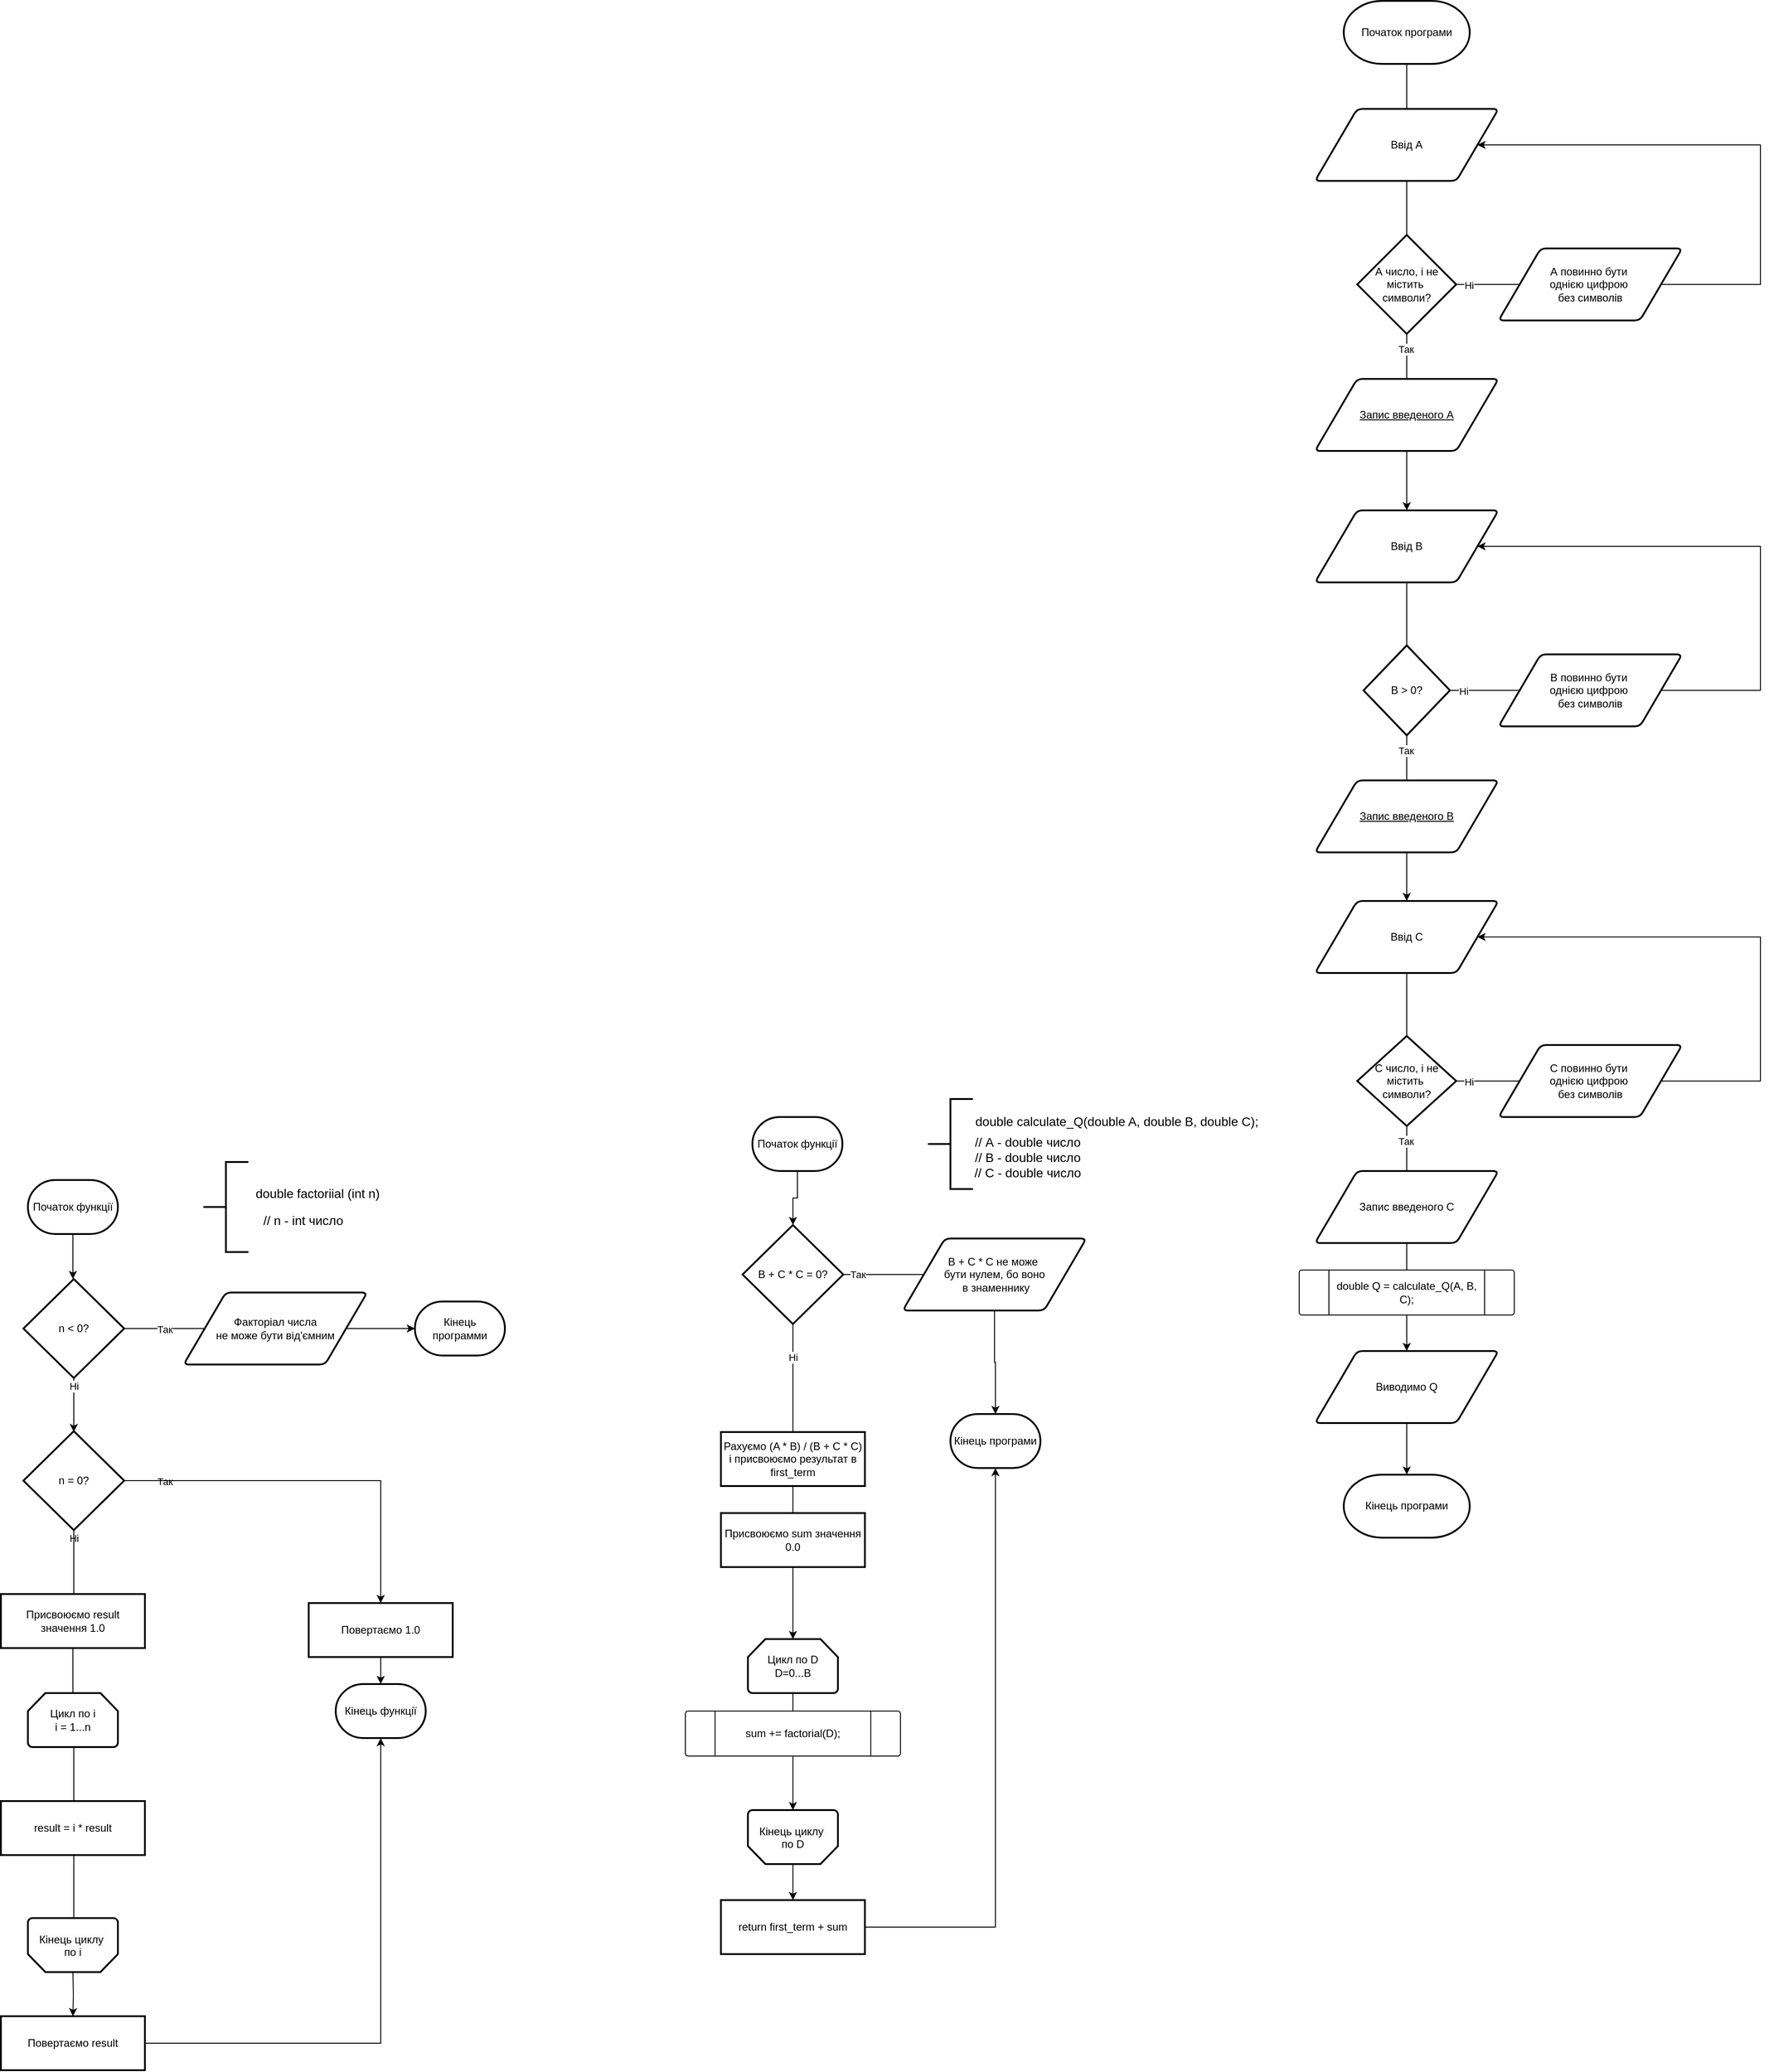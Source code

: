 <mxfile version="26.0.16" pages="2">
  <diagram name="Страница — 1" id="iO0HGuXwTPH4etKMsPex">
    <mxGraphModel dx="3154" dy="1915" grid="1" gridSize="10" guides="1" tooltips="1" connect="1" arrows="1" fold="1" page="1" pageScale="1" pageWidth="827" pageHeight="1169" math="0" shadow="0">
      <root>
        <mxCell id="0" />
        <mxCell id="1" parent="0" />
        <mxCell id="IOi2zT9lRNZSFX4Smpka-19" value="" style="edgeStyle=orthogonalEdgeStyle;rounded=0;orthogonalLoop=1;jettySize=auto;html=1;entryX=0.5;entryY=0;entryDx=0;entryDy=0;endArrow=none;startFill=0;" edge="1" parent="1" source="IOi2zT9lRNZSFX4Smpka-5" target="IOi2zT9lRNZSFX4Smpka-7">
          <mxGeometry relative="1" as="geometry" />
        </mxCell>
        <mxCell id="IOi2zT9lRNZSFX4Smpka-5" value="Початок програми" style="strokeWidth=2;html=1;shape=mxgraph.flowchart.terminator;whiteSpace=wrap;" vertex="1" parent="1">
          <mxGeometry x="262" y="-1150" width="140" height="70" as="geometry" />
        </mxCell>
        <mxCell id="IOi2zT9lRNZSFX4Smpka-7" value="Ввід А" style="shape=parallelogram;html=1;strokeWidth=2;perimeter=parallelogramPerimeter;whiteSpace=wrap;rounded=1;arcSize=12;size=0.23;" vertex="1" parent="1">
          <mxGeometry x="230" y="-1030" width="204" height="80" as="geometry" />
        </mxCell>
        <mxCell id="IOi2zT9lRNZSFX4Smpka-17" style="edgeStyle=orthogonalEdgeStyle;rounded=0;orthogonalLoop=1;jettySize=auto;html=1;exitX=1;exitY=0.5;exitDx=0;exitDy=0;exitPerimeter=0;entryX=0;entryY=0.5;entryDx=0;entryDy=0;endArrow=none;startFill=0;" edge="1" parent="1" source="IOi2zT9lRNZSFX4Smpka-8" target="IOi2zT9lRNZSFX4Smpka-13">
          <mxGeometry relative="1" as="geometry" />
        </mxCell>
        <mxCell id="IOi2zT9lRNZSFX4Smpka-26" value="Ні" style="edgeLabel;html=1;align=center;verticalAlign=middle;resizable=0;points=[];" vertex="1" connectable="0" parent="IOi2zT9lRNZSFX4Smpka-17">
          <mxGeometry x="-0.613" y="-1" relative="1" as="geometry">
            <mxPoint as="offset" />
          </mxGeometry>
        </mxCell>
        <mxCell id="IOi2zT9lRNZSFX4Smpka-20" style="edgeStyle=orthogonalEdgeStyle;rounded=0;orthogonalLoop=1;jettySize=auto;html=1;endArrow=none;startFill=0;" edge="1" parent="1" source="IOi2zT9lRNZSFX4Smpka-8">
          <mxGeometry relative="1" as="geometry">
            <mxPoint x="332" y="-710" as="targetPoint" />
          </mxGeometry>
        </mxCell>
        <mxCell id="IOi2zT9lRNZSFX4Smpka-27" value="Так" style="edgeLabel;html=1;align=center;verticalAlign=middle;resizable=0;points=[];" vertex="1" connectable="0" parent="IOi2zT9lRNZSFX4Smpka-20">
          <mxGeometry x="-0.523" y="-1" relative="1" as="geometry">
            <mxPoint as="offset" />
          </mxGeometry>
        </mxCell>
        <mxCell id="IOi2zT9lRNZSFX4Smpka-8" value="А число, і не містить&amp;nbsp;&lt;div&gt;символи?&lt;/div&gt;" style="strokeWidth=2;html=1;shape=mxgraph.flowchart.decision;whiteSpace=wrap;" vertex="1" parent="1">
          <mxGeometry x="277" y="-890" width="110" height="110" as="geometry" />
        </mxCell>
        <mxCell id="IOi2zT9lRNZSFX4Smpka-9" style="edgeStyle=orthogonalEdgeStyle;rounded=0;orthogonalLoop=1;jettySize=auto;html=1;exitX=1;exitY=0.5;exitDx=0;exitDy=0;entryX=1;entryY=0.5;entryDx=0;entryDy=0;" edge="1" parent="1" source="IOi2zT9lRNZSFX4Smpka-13" target="IOi2zT9lRNZSFX4Smpka-7">
          <mxGeometry relative="1" as="geometry">
            <mxPoint x="628" y="-800" as="sourcePoint" />
            <mxPoint x="674" y="-960" as="targetPoint" />
            <Array as="points">
              <mxPoint x="725" y="-835" />
              <mxPoint x="725" y="-990" />
            </Array>
          </mxGeometry>
        </mxCell>
        <mxCell id="IOi2zT9lRNZSFX4Smpka-13" value="А повинно бути &#xa;однією цифрою &#xa;без символів" style="shape=parallelogram;strokeWidth=2;perimeter=parallelogramPerimeter;whiteSpace=wrap;rounded=1;arcSize=12;size=0.23;fontStyle=0" vertex="1" parent="1">
          <mxGeometry x="434" y="-875" width="204" height="80" as="geometry" />
        </mxCell>
        <mxCell id="IOi2zT9lRNZSFX4Smpka-18" value="" style="endArrow=none;html=1;rounded=0;exitX=0.5;exitY=1;exitDx=0;exitDy=0;entryX=0.5;entryY=0;entryDx=0;entryDy=0;entryPerimeter=0;" edge="1" parent="1" source="IOi2zT9lRNZSFX4Smpka-7" target="IOi2zT9lRNZSFX4Smpka-8">
          <mxGeometry width="50" height="50" relative="1" as="geometry">
            <mxPoint x="440" y="-980" as="sourcePoint" />
            <mxPoint x="490" y="-1030" as="targetPoint" />
          </mxGeometry>
        </mxCell>
        <mxCell id="IOi2zT9lRNZSFX4Smpka-40" style="edgeStyle=orthogonalEdgeStyle;rounded=0;orthogonalLoop=1;jettySize=auto;html=1;entryX=0.5;entryY=0;entryDx=0;entryDy=0;" edge="1" parent="1" source="IOi2zT9lRNZSFX4Smpka-23" target="IOi2zT9lRNZSFX4Smpka-29">
          <mxGeometry relative="1" as="geometry" />
        </mxCell>
        <mxCell id="IOi2zT9lRNZSFX4Smpka-23" value="Запис введеного А" style="shape=parallelogram;html=1;strokeWidth=2;perimeter=parallelogramPerimeter;whiteSpace=wrap;rounded=1;arcSize=12;size=0.23;fontStyle=4" vertex="1" parent="1">
          <mxGeometry x="230" y="-730" width="204" height="80" as="geometry" />
        </mxCell>
        <mxCell id="IOi2zT9lRNZSFX4Smpka-29" value="Ввід B" style="shape=parallelogram;html=1;strokeWidth=2;perimeter=parallelogramPerimeter;whiteSpace=wrap;rounded=1;arcSize=12;size=0.23;" vertex="1" parent="1">
          <mxGeometry x="230" y="-584" width="204" height="80" as="geometry" />
        </mxCell>
        <mxCell id="IOi2zT9lRNZSFX4Smpka-30" style="edgeStyle=orthogonalEdgeStyle;rounded=0;orthogonalLoop=1;jettySize=auto;html=1;exitX=1;exitY=0.5;exitDx=0;exitDy=0;exitPerimeter=0;entryX=0;entryY=0.5;entryDx=0;entryDy=0;endArrow=none;startFill=0;" edge="1" parent="1" source="IOi2zT9lRNZSFX4Smpka-34" target="IOi2zT9lRNZSFX4Smpka-36">
          <mxGeometry relative="1" as="geometry" />
        </mxCell>
        <mxCell id="IOi2zT9lRNZSFX4Smpka-31" value="Ні" style="edgeLabel;html=1;align=center;verticalAlign=middle;resizable=0;points=[];" vertex="1" connectable="0" parent="IOi2zT9lRNZSFX4Smpka-30">
          <mxGeometry x="-0.613" y="-1" relative="1" as="geometry">
            <mxPoint as="offset" />
          </mxGeometry>
        </mxCell>
        <mxCell id="IOi2zT9lRNZSFX4Smpka-32" style="edgeStyle=orthogonalEdgeStyle;rounded=0;orthogonalLoop=1;jettySize=auto;html=1;endArrow=none;startFill=0;" edge="1" parent="1" source="IOi2zT9lRNZSFX4Smpka-34">
          <mxGeometry relative="1" as="geometry">
            <mxPoint x="332" y="-264" as="targetPoint" />
          </mxGeometry>
        </mxCell>
        <mxCell id="IOi2zT9lRNZSFX4Smpka-33" value="Так" style="edgeLabel;html=1;align=center;verticalAlign=middle;resizable=0;points=[];" vertex="1" connectable="0" parent="IOi2zT9lRNZSFX4Smpka-32">
          <mxGeometry x="-0.523" y="-1" relative="1" as="geometry">
            <mxPoint as="offset" />
          </mxGeometry>
        </mxCell>
        <mxCell id="IOi2zT9lRNZSFX4Smpka-34" value="B &amp;gt; 0?" style="strokeWidth=2;html=1;shape=mxgraph.flowchart.decision;whiteSpace=wrap;" vertex="1" parent="1">
          <mxGeometry x="284" y="-434" width="96" height="100" as="geometry" />
        </mxCell>
        <mxCell id="IOi2zT9lRNZSFX4Smpka-35" style="edgeStyle=orthogonalEdgeStyle;rounded=0;orthogonalLoop=1;jettySize=auto;html=1;exitX=1;exitY=0.5;exitDx=0;exitDy=0;entryX=1;entryY=0.5;entryDx=0;entryDy=0;" edge="1" parent="1" source="IOi2zT9lRNZSFX4Smpka-36" target="IOi2zT9lRNZSFX4Smpka-29">
          <mxGeometry relative="1" as="geometry">
            <mxPoint x="628" y="-354" as="sourcePoint" />
            <mxPoint x="674" y="-514" as="targetPoint" />
            <Array as="points">
              <mxPoint x="725" y="-384" />
              <mxPoint x="725" y="-544" />
            </Array>
          </mxGeometry>
        </mxCell>
        <mxCell id="IOi2zT9lRNZSFX4Smpka-36" value="В повинно бути&amp;nbsp;&lt;div&gt;однією цифрою&amp;nbsp;&lt;/div&gt;&lt;div&gt;без символів&lt;/div&gt;" style="shape=parallelogram;html=1;strokeWidth=2;perimeter=parallelogramPerimeter;whiteSpace=wrap;rounded=1;arcSize=12;size=0.23;fontStyle=0" vertex="1" parent="1">
          <mxGeometry x="434" y="-424" width="204" height="80" as="geometry" />
        </mxCell>
        <mxCell id="IOi2zT9lRNZSFX4Smpka-37" value="" style="endArrow=none;html=1;rounded=0;exitX=0.5;exitY=1;exitDx=0;exitDy=0;entryX=0.5;entryY=0;entryDx=0;entryDy=0;entryPerimeter=0;" edge="1" parent="1" source="IOi2zT9lRNZSFX4Smpka-29" target="IOi2zT9lRNZSFX4Smpka-34">
          <mxGeometry width="50" height="50" relative="1" as="geometry">
            <mxPoint x="440" y="-534" as="sourcePoint" />
            <mxPoint x="490" y="-584" as="targetPoint" />
          </mxGeometry>
        </mxCell>
        <mxCell id="XZur96yXcSIhfkjxshma-12" value="" style="edgeStyle=orthogonalEdgeStyle;rounded=0;orthogonalLoop=1;jettySize=auto;html=1;" edge="1" parent="1" source="IOi2zT9lRNZSFX4Smpka-38" target="XZur96yXcSIhfkjxshma-2">
          <mxGeometry relative="1" as="geometry" />
        </mxCell>
        <mxCell id="IOi2zT9lRNZSFX4Smpka-38" value="Запис введеного B" style="shape=parallelogram;html=1;strokeWidth=2;perimeter=parallelogramPerimeter;whiteSpace=wrap;rounded=1;arcSize=12;size=0.23;fontStyle=4" vertex="1" parent="1">
          <mxGeometry x="230" y="-284" width="204" height="80" as="geometry" />
        </mxCell>
        <mxCell id="XZur96yXcSIhfkjxshma-2" value="Ввід С" style="shape=parallelogram;html=1;strokeWidth=2;perimeter=parallelogramPerimeter;whiteSpace=wrap;rounded=1;arcSize=12;size=0.23;" vertex="1" parent="1">
          <mxGeometry x="230" y="-150" width="204" height="80" as="geometry" />
        </mxCell>
        <mxCell id="XZur96yXcSIhfkjxshma-3" style="edgeStyle=orthogonalEdgeStyle;rounded=0;orthogonalLoop=1;jettySize=auto;html=1;exitX=1;exitY=0.5;exitDx=0;exitDy=0;exitPerimeter=0;entryX=0;entryY=0.5;entryDx=0;entryDy=0;endArrow=none;startFill=0;" edge="1" parent="1" source="XZur96yXcSIhfkjxshma-7" target="XZur96yXcSIhfkjxshma-9">
          <mxGeometry relative="1" as="geometry" />
        </mxCell>
        <mxCell id="XZur96yXcSIhfkjxshma-4" value="Ні" style="edgeLabel;html=1;align=center;verticalAlign=middle;resizable=0;points=[];" vertex="1" connectable="0" parent="XZur96yXcSIhfkjxshma-3">
          <mxGeometry x="-0.613" y="-1" relative="1" as="geometry">
            <mxPoint as="offset" />
          </mxGeometry>
        </mxCell>
        <mxCell id="XZur96yXcSIhfkjxshma-5" style="edgeStyle=orthogonalEdgeStyle;rounded=0;orthogonalLoop=1;jettySize=auto;html=1;endArrow=none;startFill=0;" edge="1" parent="1" source="XZur96yXcSIhfkjxshma-7">
          <mxGeometry relative="1" as="geometry">
            <mxPoint x="332" y="170" as="targetPoint" />
          </mxGeometry>
        </mxCell>
        <mxCell id="XZur96yXcSIhfkjxshma-6" value="Так" style="edgeLabel;html=1;align=center;verticalAlign=middle;resizable=0;points=[];" vertex="1" connectable="0" parent="XZur96yXcSIhfkjxshma-5">
          <mxGeometry x="-0.523" y="-1" relative="1" as="geometry">
            <mxPoint as="offset" />
          </mxGeometry>
        </mxCell>
        <mxCell id="XZur96yXcSIhfkjxshma-7" value="С число, і не містить&amp;nbsp;&lt;div&gt;символи?&lt;/div&gt;" style="strokeWidth=2;html=1;shape=mxgraph.flowchart.decision;whiteSpace=wrap;" vertex="1" parent="1">
          <mxGeometry x="277" width="110" height="100" as="geometry" />
        </mxCell>
        <mxCell id="XZur96yXcSIhfkjxshma-8" style="edgeStyle=orthogonalEdgeStyle;rounded=0;orthogonalLoop=1;jettySize=auto;html=1;exitX=1;exitY=0.5;exitDx=0;exitDy=0;entryX=1;entryY=0.5;entryDx=0;entryDy=0;" edge="1" parent="1" source="XZur96yXcSIhfkjxshma-9" target="XZur96yXcSIhfkjxshma-2">
          <mxGeometry relative="1" as="geometry">
            <mxPoint x="628" y="80" as="sourcePoint" />
            <mxPoint x="674" y="-80" as="targetPoint" />
            <Array as="points">
              <mxPoint x="725" y="50" />
              <mxPoint x="725" y="-110" />
            </Array>
          </mxGeometry>
        </mxCell>
        <mxCell id="XZur96yXcSIhfkjxshma-9" value="С повинно бути&amp;nbsp;&lt;div&gt;однією цифрою&amp;nbsp;&lt;/div&gt;&lt;div&gt;без символів&lt;/div&gt;" style="shape=parallelogram;html=1;strokeWidth=2;perimeter=parallelogramPerimeter;whiteSpace=wrap;rounded=1;arcSize=12;size=0.23;fontStyle=0" vertex="1" parent="1">
          <mxGeometry x="434" y="10" width="204" height="80" as="geometry" />
        </mxCell>
        <mxCell id="XZur96yXcSIhfkjxshma-10" value="" style="endArrow=none;html=1;rounded=0;exitX=0.5;exitY=1;exitDx=0;exitDy=0;entryX=0.5;entryY=0;entryDx=0;entryDy=0;entryPerimeter=0;" edge="1" parent="1" source="XZur96yXcSIhfkjxshma-2" target="XZur96yXcSIhfkjxshma-7">
          <mxGeometry width="50" height="50" relative="1" as="geometry">
            <mxPoint x="440" y="-100" as="sourcePoint" />
            <mxPoint x="490" y="-150" as="targetPoint" />
          </mxGeometry>
        </mxCell>
        <mxCell id="XZur96yXcSIhfkjxshma-11" value="Запис введеного С" style="shape=parallelogram;html=1;strokeWidth=2;perimeter=parallelogramPerimeter;whiteSpace=wrap;rounded=1;arcSize=12;size=0.23;fontStyle=0" vertex="1" parent="1">
          <mxGeometry x="230" y="150" width="204" height="80" as="geometry" />
        </mxCell>
        <mxCell id="XZur96yXcSIhfkjxshma-15" style="edgeStyle=orthogonalEdgeStyle;rounded=0;orthogonalLoop=1;jettySize=auto;html=1;endArrow=none;startFill=0;" edge="1" parent="1" source="XZur96yXcSIhfkjxshma-14" target="XZur96yXcSIhfkjxshma-28">
          <mxGeometry relative="1" as="geometry">
            <mxPoint x="-208" y="305" as="targetPoint" />
          </mxGeometry>
        </mxCell>
        <mxCell id="XZur96yXcSIhfkjxshma-16" value="Так" style="edgeLabel;html=1;align=center;verticalAlign=middle;resizable=0;points=[];" vertex="1" connectable="0" parent="XZur96yXcSIhfkjxshma-15">
          <mxGeometry x="-0.418" y="3" relative="1" as="geometry">
            <mxPoint x="-10" y="3" as="offset" />
          </mxGeometry>
        </mxCell>
        <mxCell id="XZur96yXcSIhfkjxshma-22" value="" style="edgeStyle=orthogonalEdgeStyle;rounded=0;orthogonalLoop=1;jettySize=auto;html=1;endArrow=none;startFill=0;" edge="1" parent="1" source="XZur96yXcSIhfkjxshma-14">
          <mxGeometry relative="1" as="geometry">
            <mxPoint x="-350" y="450" as="targetPoint" />
          </mxGeometry>
        </mxCell>
        <mxCell id="XZur96yXcSIhfkjxshma-27" value="Ні" style="edgeLabel;html=1;align=center;verticalAlign=middle;resizable=0;points=[];" vertex="1" connectable="0" parent="XZur96yXcSIhfkjxshma-22">
          <mxGeometry x="-0.509" y="-2" relative="1" as="geometry">
            <mxPoint x="2" y="5" as="offset" />
          </mxGeometry>
        </mxCell>
        <mxCell id="XZur96yXcSIhfkjxshma-14" value="B + C * C = 0?" style="strokeWidth=2;html=1;shape=mxgraph.flowchart.decision;whiteSpace=wrap;" vertex="1" parent="1">
          <mxGeometry x="-406" y="210" width="112" height="110" as="geometry" />
        </mxCell>
        <mxCell id="XZur96yXcSIhfkjxshma-20" value="Кінець програми" style="strokeWidth=2;html=1;shape=mxgraph.flowchart.terminator;whiteSpace=wrap;" vertex="1" parent="1">
          <mxGeometry x="-175" y="420" width="100" height="60" as="geometry" />
        </mxCell>
        <mxCell id="XZur96yXcSIhfkjxshma-21" value="Рахуємо (A * B) / (B + C * C) і присвоюємо результат в first_term" style="whiteSpace=wrap;html=1;strokeWidth=2;" vertex="1" parent="1">
          <mxGeometry x="-430" y="440" width="160" height="60" as="geometry" />
        </mxCell>
        <mxCell id="XZur96yXcSIhfkjxshma-26" value="" style="edgeStyle=orthogonalEdgeStyle;rounded=0;orthogonalLoop=1;jettySize=auto;html=1;endArrow=none;startFill=0;" edge="1" parent="1" source="XZur96yXcSIhfkjxshma-25" target="XZur96yXcSIhfkjxshma-21">
          <mxGeometry relative="1" as="geometry" />
        </mxCell>
        <mxCell id="XZur96yXcSIhfkjxshma-25" value="Присвоюємо sum значення 0.0" style="whiteSpace=wrap;html=1;strokeWidth=2;" vertex="1" parent="1">
          <mxGeometry x="-430" y="530" width="160" height="60" as="geometry" />
        </mxCell>
        <mxCell id="XZur96yXcSIhfkjxshma-29" value="" style="edgeStyle=orthogonalEdgeStyle;rounded=0;orthogonalLoop=1;jettySize=auto;html=1;endArrow=classic;startFill=0;endFill=1;" edge="1" parent="1" source="XZur96yXcSIhfkjxshma-28" target="XZur96yXcSIhfkjxshma-20">
          <mxGeometry relative="1" as="geometry" />
        </mxCell>
        <mxCell id="XZur96yXcSIhfkjxshma-28" value="B + C * C не може&amp;nbsp;&lt;div&gt;бути нулем, бо воно&lt;/div&gt;&lt;div&gt;&amp;nbsp;в знаменнику&lt;/div&gt;" style="shape=parallelogram;html=1;strokeWidth=2;perimeter=parallelogramPerimeter;whiteSpace=wrap;rounded=1;arcSize=12;size=0.23;fontStyle=0" vertex="1" parent="1">
          <mxGeometry x="-228" y="225" width="204" height="80" as="geometry" />
        </mxCell>
        <mxCell id="XZur96yXcSIhfkjxshma-36" value="" style="edgeStyle=orthogonalEdgeStyle;rounded=0;orthogonalLoop=1;jettySize=auto;html=1;entryX=0.5;entryY=0;entryDx=0;entryDy=0;entryPerimeter=0;endArrow=none;startFill=0;" edge="1" parent="1" source="XZur96yXcSIhfkjxshma-11" target="XZur96yXcSIhfkjxshma-31">
          <mxGeometry relative="1" as="geometry">
            <mxPoint x="332" y="230" as="sourcePoint" />
            <mxPoint x="332" y="350" as="targetPoint" />
          </mxGeometry>
        </mxCell>
        <mxCell id="XZur96yXcSIhfkjxshma-141" value="" style="edgeStyle=orthogonalEdgeStyle;rounded=0;orthogonalLoop=1;jettySize=auto;html=1;" edge="1" parent="1" source="XZur96yXcSIhfkjxshma-31" target="XZur96yXcSIhfkjxshma-140">
          <mxGeometry relative="1" as="geometry" />
        </mxCell>
        <mxCell id="XZur96yXcSIhfkjxshma-31" value="double Q = calculate_Q(A, B, C);" style="verticalLabelPosition=middle;verticalAlign=middle;shape=process;whiteSpace=wrap;rounded=1;size=0.14;arcSize=6;labelPosition=center;align=center;" vertex="1" parent="1">
          <mxGeometry x="212.5" y="260" width="239" height="50" as="geometry" />
        </mxCell>
        <mxCell id="XZur96yXcSIhfkjxshma-37" value="Цикл по D&lt;div&gt;D=0...B&lt;/div&gt;" style="strokeWidth=2;html=1;shape=mxgraph.flowchart.loop_limit;whiteSpace=wrap;" vertex="1" parent="1">
          <mxGeometry x="-400" y="670" width="100" height="60" as="geometry" />
        </mxCell>
        <mxCell id="XZur96yXcSIhfkjxshma-38" style="edgeStyle=orthogonalEdgeStyle;rounded=0;orthogonalLoop=1;jettySize=auto;html=1;entryX=0.5;entryY=0;entryDx=0;entryDy=0;entryPerimeter=0;endArrow=classic;startFill=0;endFill=1;" edge="1" parent="1" source="XZur96yXcSIhfkjxshma-25" target="XZur96yXcSIhfkjxshma-37">
          <mxGeometry relative="1" as="geometry" />
        </mxCell>
        <mxCell id="XZur96yXcSIhfkjxshma-72" value="Повертаємо result" style="whiteSpace=wrap;html=1;strokeWidth=2;" vertex="1" parent="1">
          <mxGeometry x="-1230" y="1089" width="160" height="60" as="geometry" />
        </mxCell>
        <mxCell id="XZur96yXcSIhfkjxshma-82" value="" style="endArrow=none;html=1;rounded=0;exitX=0.5;exitY=0;exitDx=0;exitDy=0;" edge="1" parent="1" target="XZur96yXcSIhfkjxshma-37">
          <mxGeometry width="50" height="50" relative="1" as="geometry">
            <mxPoint x="-350.0" y="750.0" as="sourcePoint" />
            <mxPoint x="-202" y="610" as="targetPoint" />
          </mxGeometry>
        </mxCell>
        <mxCell id="XZur96yXcSIhfkjxshma-124" style="edgeStyle=orthogonalEdgeStyle;rounded=0;orthogonalLoop=1;jettySize=auto;html=1;" edge="1" parent="1" source="XZur96yXcSIhfkjxshma-84">
          <mxGeometry relative="1" as="geometry">
            <mxPoint x="-350.0" y="960.0" as="targetPoint" />
          </mxGeometry>
        </mxCell>
        <mxCell id="XZur96yXcSIhfkjxshma-84" value="" style="strokeWidth=2;shape=mxgraph.flowchart.loop_limit;whiteSpace=wrap;rotation=-180;horizontal=1;verticalAlign=middle;" vertex="1" parent="1">
          <mxGeometry x="-400" y="860" width="100" height="60" as="geometry" />
        </mxCell>
        <mxCell id="XZur96yXcSIhfkjxshma-85" value="&lt;span style=&quot;color: rgb(0, 0, 0); font-family: Helvetica; font-size: 12px; font-style: normal; font-variant-ligatures: normal; font-variant-caps: normal; font-weight: 400; letter-spacing: normal; orphans: 2; text-indent: 0px; text-transform: none; widows: 2; word-spacing: 0px; -webkit-text-stroke-width: 0px; white-space: normal; background-color: rgb(251, 251, 251); text-decoration-thickness: initial; text-decoration-style: initial; text-decoration-color: initial; float: none; display: inline !important;&quot;&gt;Кінець циклу&amp;nbsp;&lt;/span&gt;&lt;div&gt;&lt;span style=&quot;color: rgb(0, 0, 0); font-family: Helvetica; font-size: 12px; font-style: normal; font-variant-ligatures: normal; font-variant-caps: normal; font-weight: 400; letter-spacing: normal; orphans: 2; text-indent: 0px; text-transform: none; widows: 2; word-spacing: 0px; -webkit-text-stroke-width: 0px; white-space: normal; background-color: rgb(251, 251, 251); text-decoration-thickness: initial; text-decoration-style: initial; text-decoration-color: initial; float: none; display: inline !important;&quot;&gt;по D&lt;/span&gt;&lt;/div&gt;" style="text;whiteSpace=wrap;html=1;align=center;" vertex="1" parent="1">
          <mxGeometry x="-425" y="870" width="150" height="40" as="geometry" />
        </mxCell>
        <mxCell id="XZur96yXcSIhfkjxshma-94" value="" style="edgeStyle=orthogonalEdgeStyle;rounded=0;orthogonalLoop=1;jettySize=auto;html=1;" edge="1" parent="1" source="XZur96yXcSIhfkjxshma-87" target="XZur96yXcSIhfkjxshma-14">
          <mxGeometry relative="1" as="geometry" />
        </mxCell>
        <mxCell id="XZur96yXcSIhfkjxshma-87" value="Початок функції" style="strokeWidth=2;html=1;shape=mxgraph.flowchart.terminator;whiteSpace=wrap;" vertex="1" parent="1">
          <mxGeometry x="-395" y="90" width="100" height="60" as="geometry" />
        </mxCell>
        <mxCell id="XZur96yXcSIhfkjxshma-88" value="" style="strokeWidth=2;html=1;shape=mxgraph.flowchart.annotation_2;align=left;labelPosition=right;pointerEvents=1;" vertex="1" parent="1">
          <mxGeometry x="-200" y="70" width="50" height="100" as="geometry" />
        </mxCell>
        <mxCell id="XZur96yXcSIhfkjxshma-92" value="&lt;span style=&quot;font-size: 14px;&quot;&gt;double calculate_Q(double A, double B, double C);&lt;/span&gt;" style="text;html=1;align=center;verticalAlign=middle;whiteSpace=wrap;rounded=0;" vertex="1" parent="1">
          <mxGeometry x="-160" y="80" width="340" height="30" as="geometry" />
        </mxCell>
        <mxCell id="XZur96yXcSIhfkjxshma-93" value="&lt;span style=&quot;font-size: 14px;&quot;&gt;// А - double число&lt;/span&gt;&lt;div&gt;&lt;span style=&quot;font-size: 14px;&quot;&gt;// В - double число&lt;/span&gt;&lt;span style=&quot;font-size: 14px;&quot;&gt;&lt;/span&gt;&lt;/div&gt;&lt;div&gt;&lt;span style=&quot;font-size: 14px;&quot;&gt;// С - double число&lt;/span&gt;&lt;span style=&quot;font-size: 14px;&quot;&gt;&lt;/span&gt;&lt;/div&gt;" style="text;html=1;align=center;verticalAlign=middle;whiteSpace=wrap;rounded=0;" vertex="1" parent="1">
          <mxGeometry x="-259.25" y="120" width="340" height="30" as="geometry" />
        </mxCell>
        <mxCell id="XZur96yXcSIhfkjxshma-95" style="edgeStyle=orthogonalEdgeStyle;rounded=0;orthogonalLoop=1;jettySize=auto;html=1;entryX=0.5;entryY=0;entryDx=0;entryDy=0;entryPerimeter=0;" edge="1" parent="1">
          <mxGeometry relative="1" as="geometry">
            <mxPoint x="-1150" y="270.0" as="targetPoint" />
            <mxPoint x="-1150" y="210.0" as="sourcePoint" />
          </mxGeometry>
        </mxCell>
        <mxCell id="XZur96yXcSIhfkjxshma-96" style="edgeStyle=orthogonalEdgeStyle;rounded=0;orthogonalLoop=1;jettySize=auto;html=1;endArrow=none;startFill=0;" edge="1" parent="1" source="XZur96yXcSIhfkjxshma-100" target="XZur96yXcSIhfkjxshma-103">
          <mxGeometry relative="1" as="geometry">
            <mxPoint x="-1007" y="365.0" as="targetPoint" />
          </mxGeometry>
        </mxCell>
        <mxCell id="XZur96yXcSIhfkjxshma-97" style="edgeStyle=orthogonalEdgeStyle;rounded=0;orthogonalLoop=1;jettySize=auto;html=1;" edge="1" parent="1" source="XZur96yXcSIhfkjxshma-100">
          <mxGeometry relative="1" as="geometry">
            <mxPoint x="-1149" y="440.0" as="targetPoint" />
          </mxGeometry>
        </mxCell>
        <mxCell id="XZur96yXcSIhfkjxshma-98" value="Так" style="edgeLabel;html=1;align=center;verticalAlign=middle;resizable=0;points=[];" vertex="1" connectable="0" parent="XZur96yXcSIhfkjxshma-97">
          <mxGeometry x="-0.229" relative="1" as="geometry">
            <mxPoint x="101" y="-78" as="offset" />
          </mxGeometry>
        </mxCell>
        <mxCell id="XZur96yXcSIhfkjxshma-99" value="Ні" style="edgeLabel;html=1;align=center;verticalAlign=middle;resizable=0;points=[];" vertex="1" connectable="0" parent="XZur96yXcSIhfkjxshma-97">
          <mxGeometry x="-0.725" relative="1" as="geometry">
            <mxPoint as="offset" />
          </mxGeometry>
        </mxCell>
        <mxCell id="XZur96yXcSIhfkjxshma-100" value="n &amp;lt; 0?" style="strokeWidth=2;html=1;shape=mxgraph.flowchart.decision;whiteSpace=wrap;" vertex="1" parent="1">
          <mxGeometry x="-1205" y="270.0" width="112" height="110" as="geometry" />
        </mxCell>
        <mxCell id="XZur96yXcSIhfkjxshma-101" value="Кінець программи" style="strokeWidth=2;html=1;shape=mxgraph.flowchart.terminator;whiteSpace=wrap;" vertex="1" parent="1">
          <mxGeometry x="-770" y="295.0" width="100" height="60" as="geometry" />
        </mxCell>
        <mxCell id="XZur96yXcSIhfkjxshma-102" value="" style="edgeStyle=orthogonalEdgeStyle;rounded=0;orthogonalLoop=1;jettySize=auto;html=1;endArrow=classic;startFill=0;endFill=1;" edge="1" parent="1" source="XZur96yXcSIhfkjxshma-103" target="XZur96yXcSIhfkjxshma-101">
          <mxGeometry relative="1" as="geometry" />
        </mxCell>
        <mxCell id="XZur96yXcSIhfkjxshma-103" value="Факторіал числа&lt;div&gt;не може бути від&#39;ємним&lt;/div&gt;" style="shape=parallelogram;html=1;strokeWidth=2;perimeter=parallelogramPerimeter;whiteSpace=wrap;rounded=1;arcSize=12;size=0.23;fontStyle=0" vertex="1" parent="1">
          <mxGeometry x="-1027" y="285.0" width="204" height="80" as="geometry" />
        </mxCell>
        <mxCell id="XZur96yXcSIhfkjxshma-105" value="Так" style="edgeLabel;html=1;align=center;verticalAlign=middle;resizable=0;points=[];" vertex="1" connectable="0" parent="1">
          <mxGeometry x="-1048" y="494.333" as="geometry" />
        </mxCell>
        <mxCell id="XZur96yXcSIhfkjxshma-106" value="Ні" style="edgeLabel;html=1;align=center;verticalAlign=middle;resizable=0;points=[];" vertex="1" connectable="0" parent="1">
          <mxGeometry x="-1149" y="557.333" as="geometry" />
        </mxCell>
        <mxCell id="XZur96yXcSIhfkjxshma-107" value="" style="edgeStyle=orthogonalEdgeStyle;rounded=0;orthogonalLoop=1;jettySize=auto;html=1;endArrow=none;startFill=0;" edge="1" parent="1" source="XZur96yXcSIhfkjxshma-108">
          <mxGeometry relative="1" as="geometry">
            <mxPoint x="-1149" y="629.0" as="targetPoint" />
          </mxGeometry>
        </mxCell>
        <mxCell id="XZur96yXcSIhfkjxshma-145" style="edgeStyle=orthogonalEdgeStyle;rounded=0;orthogonalLoop=1;jettySize=auto;html=1;entryX=0.5;entryY=0;entryDx=0;entryDy=0;" edge="1" parent="1" source="XZur96yXcSIhfkjxshma-108" target="XZur96yXcSIhfkjxshma-129">
          <mxGeometry relative="1" as="geometry" />
        </mxCell>
        <mxCell id="XZur96yXcSIhfkjxshma-108" value="n = 0?" style="strokeWidth=2;html=1;shape=mxgraph.flowchart.decision;whiteSpace=wrap;" vertex="1" parent="1">
          <mxGeometry x="-1205" y="439.0" width="112" height="110" as="geometry" />
        </mxCell>
        <mxCell id="XZur96yXcSIhfkjxshma-110" value="Присвоюємо result значення 1.0" style="whiteSpace=wrap;html=1;strokeWidth=2;" vertex="1" parent="1">
          <mxGeometry x="-1230" y="620" width="160" height="60" as="geometry" />
        </mxCell>
        <mxCell id="XZur96yXcSIhfkjxshma-111" value="Цикл по і&lt;div&gt;і = 1...n&lt;/div&gt;" style="strokeWidth=2;html=1;shape=mxgraph.flowchart.loop_limit;whiteSpace=wrap;" vertex="1" parent="1">
          <mxGeometry x="-1200" y="730" width="100" height="60" as="geometry" />
        </mxCell>
        <mxCell id="XZur96yXcSIhfkjxshma-112" style="edgeStyle=orthogonalEdgeStyle;rounded=0;orthogonalLoop=1;jettySize=auto;html=1;entryX=0.5;entryY=0;entryDx=0;entryDy=0;entryPerimeter=0;endArrow=none;startFill=0;" edge="1" parent="1" source="XZur96yXcSIhfkjxshma-110" target="XZur96yXcSIhfkjxshma-111">
          <mxGeometry relative="1" as="geometry" />
        </mxCell>
        <mxCell id="XZur96yXcSIhfkjxshma-113" value="" style="edgeStyle=orthogonalEdgeStyle;rounded=0;orthogonalLoop=1;jettySize=auto;html=1;endArrow=none;startFill=0;" edge="1" parent="1">
          <mxGeometry relative="1" as="geometry">
            <mxPoint x="-1149" y="790" as="sourcePoint" />
            <mxPoint x="-1149" y="870.0" as="targetPoint" />
          </mxGeometry>
        </mxCell>
        <mxCell id="XZur96yXcSIhfkjxshma-114" value="result = i * result" style="whiteSpace=wrap;html=1;strokeWidth=2;" vertex="1" parent="1">
          <mxGeometry x="-1230" y="850" width="160" height="60" as="geometry" />
        </mxCell>
        <mxCell id="XZur96yXcSIhfkjxshma-115" value="" style="edgeStyle=orthogonalEdgeStyle;rounded=0;orthogonalLoop=1;jettySize=auto;html=1;endArrow=none;startFill=0;" edge="1" parent="1">
          <mxGeometry relative="1" as="geometry">
            <mxPoint x="-1149" y="910.0" as="sourcePoint" />
            <mxPoint x="-1149" y="990.0" as="targetPoint" />
          </mxGeometry>
        </mxCell>
        <mxCell id="XZur96yXcSIhfkjxshma-116" value="" style="strokeWidth=2;shape=mxgraph.flowchart.loop_limit;whiteSpace=wrap;rotation=-180;horizontal=1;verticalAlign=middle;" vertex="1" parent="1">
          <mxGeometry x="-1200" y="980.0" width="100" height="60" as="geometry" />
        </mxCell>
        <mxCell id="XZur96yXcSIhfkjxshma-122" style="edgeStyle=orthogonalEdgeStyle;rounded=0;orthogonalLoop=1;jettySize=auto;html=1;" edge="1" parent="1" target="XZur96yXcSIhfkjxshma-72">
          <mxGeometry relative="1" as="geometry">
            <mxPoint x="-1150" y="1040" as="sourcePoint" />
          </mxGeometry>
        </mxCell>
        <mxCell id="XZur96yXcSIhfkjxshma-117" value="&lt;span style=&quot;color: rgb(0, 0, 0); font-family: Helvetica; font-size: 12px; font-style: normal; font-variant-ligatures: normal; font-variant-caps: normal; font-weight: 400; letter-spacing: normal; orphans: 2; text-indent: 0px; text-transform: none; widows: 2; word-spacing: 0px; -webkit-text-stroke-width: 0px; white-space: normal; background-color: rgb(251, 251, 251); text-decoration-thickness: initial; text-decoration-style: initial; text-decoration-color: initial; float: none; display: inline !important;&quot;&gt;Кінець циклу&amp;nbsp;&lt;/span&gt;&lt;div&gt;&lt;span style=&quot;color: rgb(0, 0, 0); font-family: Helvetica; font-size: 12px; font-style: normal; font-variant-ligatures: normal; font-variant-caps: normal; font-weight: 400; letter-spacing: normal; orphans: 2; text-indent: 0px; text-transform: none; widows: 2; word-spacing: 0px; -webkit-text-stroke-width: 0px; white-space: normal; background-color: rgb(251, 251, 251); text-decoration-thickness: initial; text-decoration-style: initial; text-decoration-color: initial; float: none; display: inline !important;&quot;&gt;по&amp;nbsp;&lt;/span&gt;&lt;span style=&quot;background-color: transparent; color: light-dark(rgb(0, 0, 0), rgb(255, 255, 255));&quot;&gt;і&lt;/span&gt;&lt;/div&gt;" style="text;whiteSpace=wrap;html=1;align=center;" vertex="1" parent="1">
          <mxGeometry x="-1225" y="990.0" width="150" height="40" as="geometry" />
        </mxCell>
        <mxCell id="XZur96yXcSIhfkjxshma-118" value="Початок функції" style="strokeWidth=2;html=1;shape=mxgraph.flowchart.terminator;whiteSpace=wrap;" vertex="1" parent="1">
          <mxGeometry x="-1200" y="160" width="100" height="60" as="geometry" />
        </mxCell>
        <mxCell id="XZur96yXcSIhfkjxshma-119" value="" style="strokeWidth=2;html=1;shape=mxgraph.flowchart.annotation_2;align=left;labelPosition=right;pointerEvents=1;" vertex="1" parent="1">
          <mxGeometry x="-1005" y="140" width="50" height="100" as="geometry" />
        </mxCell>
        <mxCell id="XZur96yXcSIhfkjxshma-120" value="&lt;span style=&quot;font-size: 14px;&quot;&gt;double factoriial (int n)&lt;/span&gt;" style="text;html=1;align=center;verticalAlign=middle;whiteSpace=wrap;rounded=0;" vertex="1" parent="1">
          <mxGeometry x="-1048" y="160" width="340" height="30" as="geometry" />
        </mxCell>
        <mxCell id="XZur96yXcSIhfkjxshma-121" value="&lt;span style=&quot;font-size: 14px;&quot;&gt;// n - int число&lt;/span&gt;" style="text;html=1;align=center;verticalAlign=middle;whiteSpace=wrap;rounded=0;" vertex="1" parent="1">
          <mxGeometry x="-1064.25" y="190" width="340" height="30" as="geometry" />
        </mxCell>
        <mxCell id="XZur96yXcSIhfkjxshma-126" value="return first_term + sum" style="whiteSpace=wrap;strokeWidth=2;" vertex="1" parent="1">
          <mxGeometry x="-430" y="960" width="160" height="60" as="geometry" />
        </mxCell>
        <mxCell id="XZur96yXcSIhfkjxshma-133" value="" style="edgeStyle=orthogonalEdgeStyle;rounded=0;orthogonalLoop=1;jettySize=auto;html=1;endArrow=classic;startFill=0;endFill=1;" edge="1" parent="1" source="XZur96yXcSIhfkjxshma-129" target="XZur96yXcSIhfkjxshma-132">
          <mxGeometry relative="1" as="geometry" />
        </mxCell>
        <mxCell id="XZur96yXcSIhfkjxshma-129" value="Повертаємо 1.0" style="whiteSpace=wrap;html=1;strokeWidth=2;" vertex="1" parent="1">
          <mxGeometry x="-888" y="630" width="160" height="60" as="geometry" />
        </mxCell>
        <mxCell id="XZur96yXcSIhfkjxshma-132" value="Кінець функції" style="strokeWidth=2;html=1;shape=mxgraph.flowchart.terminator;whiteSpace=wrap;" vertex="1" parent="1">
          <mxGeometry x="-858" y="720" width="100" height="60" as="geometry" />
        </mxCell>
        <mxCell id="XZur96yXcSIhfkjxshma-136" style="edgeStyle=orthogonalEdgeStyle;rounded=0;orthogonalLoop=1;jettySize=auto;html=1;entryX=0.5;entryY=1;entryDx=0;entryDy=0;entryPerimeter=0;" edge="1" parent="1" source="XZur96yXcSIhfkjxshma-72" target="XZur96yXcSIhfkjxshma-132">
          <mxGeometry relative="1" as="geometry" />
        </mxCell>
        <mxCell id="XZur96yXcSIhfkjxshma-137" style="edgeStyle=orthogonalEdgeStyle;rounded=0;orthogonalLoop=1;jettySize=auto;html=1;entryX=0.5;entryY=1;entryDx=0;entryDy=0;entryPerimeter=0;" edge="1" parent="1" source="XZur96yXcSIhfkjxshma-126" target="XZur96yXcSIhfkjxshma-20">
          <mxGeometry relative="1" as="geometry" />
        </mxCell>
        <mxCell id="XZur96yXcSIhfkjxshma-138" value="sum += factorial(D);" style="verticalLabelPosition=middle;verticalAlign=middle;shape=process;whiteSpace=wrap;rounded=1;size=0.14;arcSize=6;labelPosition=center;align=center;" vertex="1" parent="1">
          <mxGeometry x="-469.5" y="750" width="239" height="50" as="geometry" />
        </mxCell>
        <mxCell id="XZur96yXcSIhfkjxshma-139" style="edgeStyle=orthogonalEdgeStyle;rounded=0;orthogonalLoop=1;jettySize=auto;html=1;entryX=0.5;entryY=1;entryDx=0;entryDy=0;entryPerimeter=0;" edge="1" parent="1" source="XZur96yXcSIhfkjxshma-138" target="XZur96yXcSIhfkjxshma-84">
          <mxGeometry relative="1" as="geometry" />
        </mxCell>
        <mxCell id="XZur96yXcSIhfkjxshma-144" value="" style="edgeStyle=orthogonalEdgeStyle;rounded=0;orthogonalLoop=1;jettySize=auto;html=1;" edge="1" parent="1" source="XZur96yXcSIhfkjxshma-140" target="XZur96yXcSIhfkjxshma-143">
          <mxGeometry relative="1" as="geometry" />
        </mxCell>
        <mxCell id="XZur96yXcSIhfkjxshma-140" value="Виводимо Q" style="shape=parallelogram;html=1;strokeWidth=2;perimeter=parallelogramPerimeter;whiteSpace=wrap;rounded=1;arcSize=12;size=0.23;fontStyle=0" vertex="1" parent="1">
          <mxGeometry x="230" y="350" width="204" height="80" as="geometry" />
        </mxCell>
        <mxCell id="XZur96yXcSIhfkjxshma-143" value="Кінець програми" style="strokeWidth=2;html=1;shape=mxgraph.flowchart.terminator;whiteSpace=wrap;" vertex="1" parent="1">
          <mxGeometry x="262" y="487.33" width="140" height="70" as="geometry" />
        </mxCell>
      </root>
    </mxGraphModel>
  </diagram>
  <diagram id="KVLWpx-fEzlTu26YX7g9" name="Страница — 2">
    <mxGraphModel dx="1050" dy="522" grid="1" gridSize="10" guides="1" tooltips="1" connect="1" arrows="1" fold="1" page="1" pageScale="1" pageWidth="827" pageHeight="1169" math="0" shadow="0">
      <root>
        <mxCell id="0" />
        <mxCell id="1" parent="0" />
      </root>
    </mxGraphModel>
  </diagram>
</mxfile>

